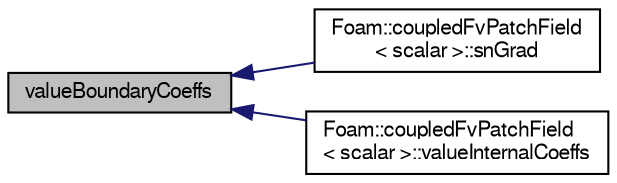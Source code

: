 digraph "valueBoundaryCoeffs"
{
  bgcolor="transparent";
  edge [fontname="FreeSans",fontsize="10",labelfontname="FreeSans",labelfontsize="10"];
  node [fontname="FreeSans",fontsize="10",shape=record];
  rankdir="LR";
  Node44 [label="valueBoundaryCoeffs",height=0.2,width=0.4,color="black", fillcolor="grey75", style="filled", fontcolor="black"];
  Node44 -> Node45 [dir="back",color="midnightblue",fontsize="10",style="solid",fontname="FreeSans"];
  Node45 [label="Foam::coupledFvPatchField\l\< scalar \>::snGrad",height=0.2,width=0.4,color="black",URL="$a21974.html#a55db17a8a73495ae1c04e4b2af71c4a9",tooltip="Return patch-normal gradient. "];
  Node44 -> Node46 [dir="back",color="midnightblue",fontsize="10",style="solid",fontname="FreeSans"];
  Node46 [label="Foam::coupledFvPatchField\l\< scalar \>::valueInternalCoeffs",height=0.2,width=0.4,color="black",URL="$a21974.html#a541ce5c2450b431429d4b4833b66761f",tooltip="Return the matrix diagonal coefficients corresponding to the. "];
}
